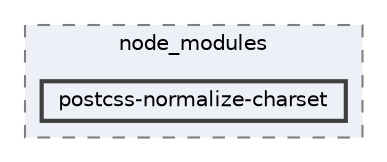 digraph "pkiclassroomrescheduler/src/main/frontend/node_modules/postcss-normalize-charset"
{
 // LATEX_PDF_SIZE
  bgcolor="transparent";
  edge [fontname=Helvetica,fontsize=10,labelfontname=Helvetica,labelfontsize=10];
  node [fontname=Helvetica,fontsize=10,shape=box,height=0.2,width=0.4];
  compound=true
  subgraph clusterdir_72953eda66ccb3a2722c28e1c3e6c23b {
    graph [ bgcolor="#edf0f7", pencolor="grey50", label="node_modules", fontname=Helvetica,fontsize=10 style="filled,dashed", URL="dir_72953eda66ccb3a2722c28e1c3e6c23b.html",tooltip=""]
  dir_7d46e3b6fac6082a01b4d78ec29d690b [label="postcss-normalize-charset", fillcolor="#edf0f7", color="grey25", style="filled,bold", URL="dir_7d46e3b6fac6082a01b4d78ec29d690b.html",tooltip=""];
  }
}
